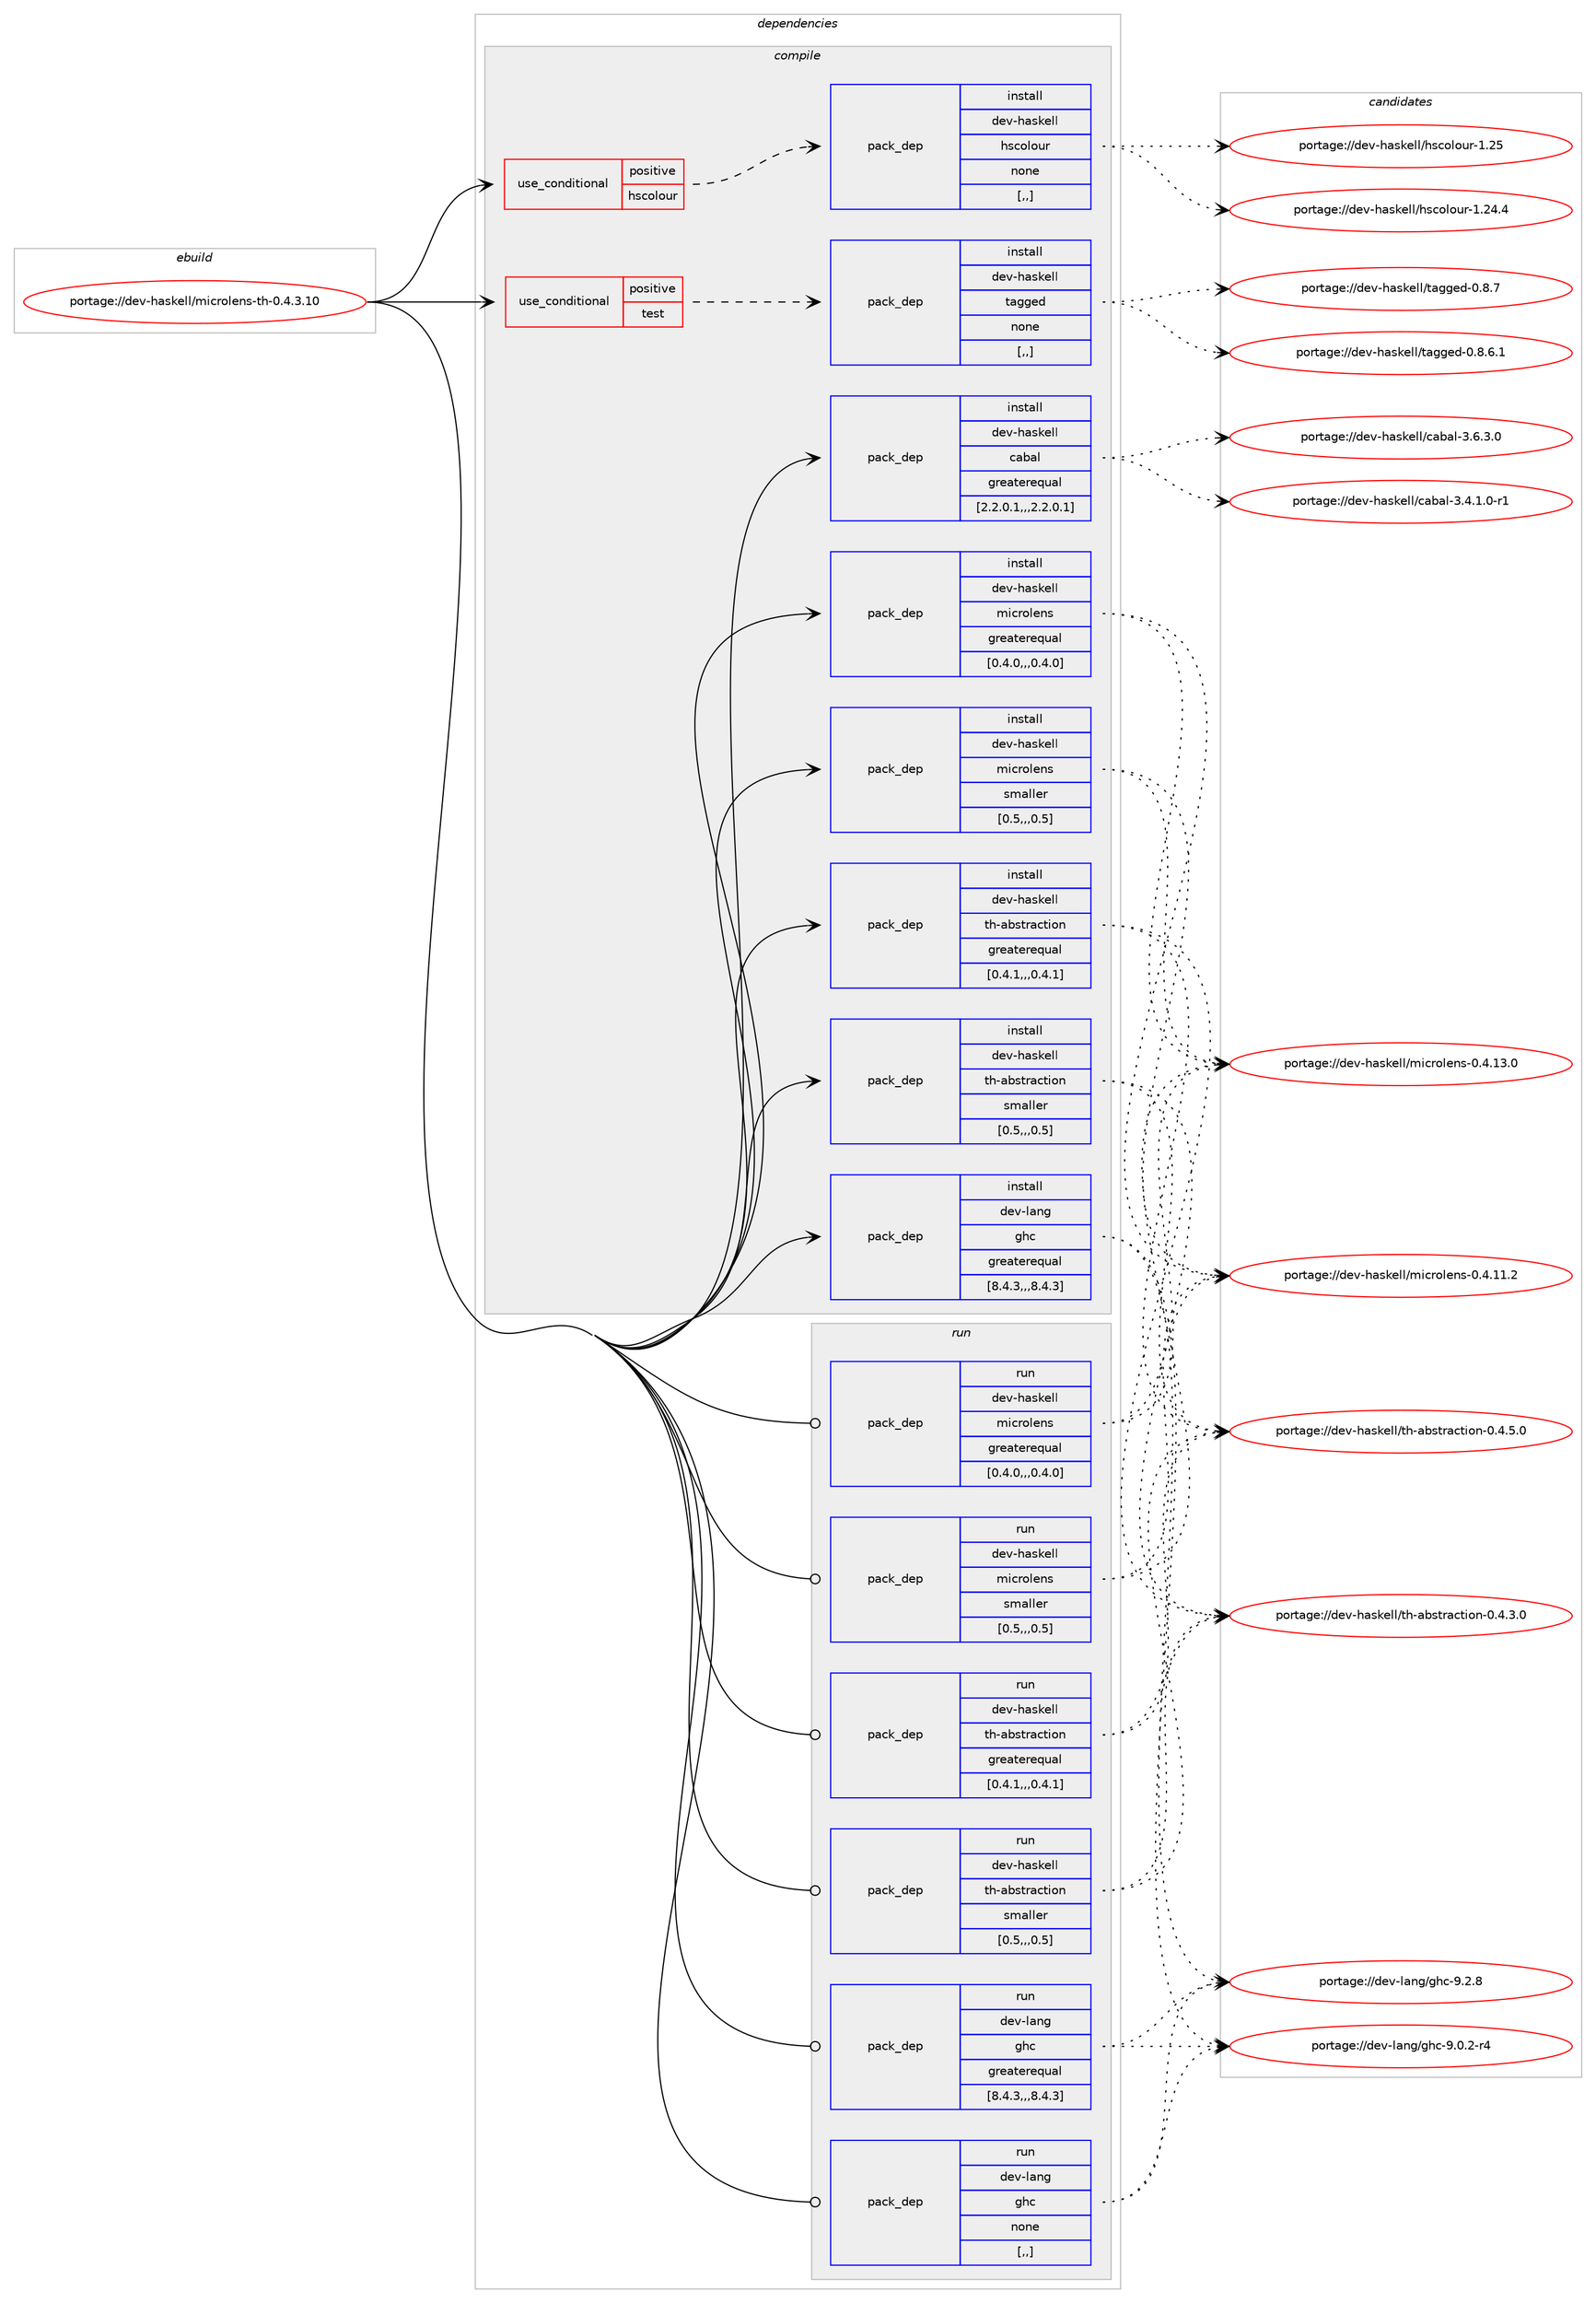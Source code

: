 digraph prolog {

# *************
# Graph options
# *************

newrank=true;
concentrate=true;
compound=true;
graph [rankdir=LR,fontname=Helvetica,fontsize=10,ranksep=1.5];#, ranksep=2.5, nodesep=0.2];
edge  [arrowhead=vee];
node  [fontname=Helvetica,fontsize=10];

# **********
# The ebuild
# **********

subgraph cluster_leftcol {
color=gray;
label=<<i>ebuild</i>>;
id [label="portage://dev-haskell/microlens-th-0.4.3.10", color=red, width=4, href="../dev-haskell/microlens-th-0.4.3.10.svg"];
}

# ****************
# The dependencies
# ****************

subgraph cluster_midcol {
color=gray;
label=<<i>dependencies</i>>;
subgraph cluster_compile {
fillcolor="#eeeeee";
style=filled;
label=<<i>compile</i>>;
subgraph cond150864 {
dependency578286 [label=<<TABLE BORDER="0" CELLBORDER="1" CELLSPACING="0" CELLPADDING="4"><TR><TD ROWSPAN="3" CELLPADDING="10">use_conditional</TD></TR><TR><TD>positive</TD></TR><TR><TD>hscolour</TD></TR></TABLE>>, shape=none, color=red];
subgraph pack422824 {
dependency578287 [label=<<TABLE BORDER="0" CELLBORDER="1" CELLSPACING="0" CELLPADDING="4" WIDTH="220"><TR><TD ROWSPAN="6" CELLPADDING="30">pack_dep</TD></TR><TR><TD WIDTH="110">install</TD></TR><TR><TD>dev-haskell</TD></TR><TR><TD>hscolour</TD></TR><TR><TD>none</TD></TR><TR><TD>[,,]</TD></TR></TABLE>>, shape=none, color=blue];
}
dependency578286:e -> dependency578287:w [weight=20,style="dashed",arrowhead="vee"];
}
id:e -> dependency578286:w [weight=20,style="solid",arrowhead="vee"];
subgraph cond150865 {
dependency578288 [label=<<TABLE BORDER="0" CELLBORDER="1" CELLSPACING="0" CELLPADDING="4"><TR><TD ROWSPAN="3" CELLPADDING="10">use_conditional</TD></TR><TR><TD>positive</TD></TR><TR><TD>test</TD></TR></TABLE>>, shape=none, color=red];
subgraph pack422825 {
dependency578289 [label=<<TABLE BORDER="0" CELLBORDER="1" CELLSPACING="0" CELLPADDING="4" WIDTH="220"><TR><TD ROWSPAN="6" CELLPADDING="30">pack_dep</TD></TR><TR><TD WIDTH="110">install</TD></TR><TR><TD>dev-haskell</TD></TR><TR><TD>tagged</TD></TR><TR><TD>none</TD></TR><TR><TD>[,,]</TD></TR></TABLE>>, shape=none, color=blue];
}
dependency578288:e -> dependency578289:w [weight=20,style="dashed",arrowhead="vee"];
}
id:e -> dependency578288:w [weight=20,style="solid",arrowhead="vee"];
subgraph pack422826 {
dependency578290 [label=<<TABLE BORDER="0" CELLBORDER="1" CELLSPACING="0" CELLPADDING="4" WIDTH="220"><TR><TD ROWSPAN="6" CELLPADDING="30">pack_dep</TD></TR><TR><TD WIDTH="110">install</TD></TR><TR><TD>dev-haskell</TD></TR><TR><TD>cabal</TD></TR><TR><TD>greaterequal</TD></TR><TR><TD>[2.2.0.1,,,2.2.0.1]</TD></TR></TABLE>>, shape=none, color=blue];
}
id:e -> dependency578290:w [weight=20,style="solid",arrowhead="vee"];
subgraph pack422827 {
dependency578291 [label=<<TABLE BORDER="0" CELLBORDER="1" CELLSPACING="0" CELLPADDING="4" WIDTH="220"><TR><TD ROWSPAN="6" CELLPADDING="30">pack_dep</TD></TR><TR><TD WIDTH="110">install</TD></TR><TR><TD>dev-haskell</TD></TR><TR><TD>microlens</TD></TR><TR><TD>greaterequal</TD></TR><TR><TD>[0.4.0,,,0.4.0]</TD></TR></TABLE>>, shape=none, color=blue];
}
id:e -> dependency578291:w [weight=20,style="solid",arrowhead="vee"];
subgraph pack422828 {
dependency578292 [label=<<TABLE BORDER="0" CELLBORDER="1" CELLSPACING="0" CELLPADDING="4" WIDTH="220"><TR><TD ROWSPAN="6" CELLPADDING="30">pack_dep</TD></TR><TR><TD WIDTH="110">install</TD></TR><TR><TD>dev-haskell</TD></TR><TR><TD>microlens</TD></TR><TR><TD>smaller</TD></TR><TR><TD>[0.5,,,0.5]</TD></TR></TABLE>>, shape=none, color=blue];
}
id:e -> dependency578292:w [weight=20,style="solid",arrowhead="vee"];
subgraph pack422829 {
dependency578293 [label=<<TABLE BORDER="0" CELLBORDER="1" CELLSPACING="0" CELLPADDING="4" WIDTH="220"><TR><TD ROWSPAN="6" CELLPADDING="30">pack_dep</TD></TR><TR><TD WIDTH="110">install</TD></TR><TR><TD>dev-haskell</TD></TR><TR><TD>th-abstraction</TD></TR><TR><TD>greaterequal</TD></TR><TR><TD>[0.4.1,,,0.4.1]</TD></TR></TABLE>>, shape=none, color=blue];
}
id:e -> dependency578293:w [weight=20,style="solid",arrowhead="vee"];
subgraph pack422830 {
dependency578294 [label=<<TABLE BORDER="0" CELLBORDER="1" CELLSPACING="0" CELLPADDING="4" WIDTH="220"><TR><TD ROWSPAN="6" CELLPADDING="30">pack_dep</TD></TR><TR><TD WIDTH="110">install</TD></TR><TR><TD>dev-haskell</TD></TR><TR><TD>th-abstraction</TD></TR><TR><TD>smaller</TD></TR><TR><TD>[0.5,,,0.5]</TD></TR></TABLE>>, shape=none, color=blue];
}
id:e -> dependency578294:w [weight=20,style="solid",arrowhead="vee"];
subgraph pack422831 {
dependency578295 [label=<<TABLE BORDER="0" CELLBORDER="1" CELLSPACING="0" CELLPADDING="4" WIDTH="220"><TR><TD ROWSPAN="6" CELLPADDING="30">pack_dep</TD></TR><TR><TD WIDTH="110">install</TD></TR><TR><TD>dev-lang</TD></TR><TR><TD>ghc</TD></TR><TR><TD>greaterequal</TD></TR><TR><TD>[8.4.3,,,8.4.3]</TD></TR></TABLE>>, shape=none, color=blue];
}
id:e -> dependency578295:w [weight=20,style="solid",arrowhead="vee"];
}
subgraph cluster_compileandrun {
fillcolor="#eeeeee";
style=filled;
label=<<i>compile and run</i>>;
}
subgraph cluster_run {
fillcolor="#eeeeee";
style=filled;
label=<<i>run</i>>;
subgraph pack422832 {
dependency578296 [label=<<TABLE BORDER="0" CELLBORDER="1" CELLSPACING="0" CELLPADDING="4" WIDTH="220"><TR><TD ROWSPAN="6" CELLPADDING="30">pack_dep</TD></TR><TR><TD WIDTH="110">run</TD></TR><TR><TD>dev-haskell</TD></TR><TR><TD>microlens</TD></TR><TR><TD>greaterequal</TD></TR><TR><TD>[0.4.0,,,0.4.0]</TD></TR></TABLE>>, shape=none, color=blue];
}
id:e -> dependency578296:w [weight=20,style="solid",arrowhead="odot"];
subgraph pack422833 {
dependency578297 [label=<<TABLE BORDER="0" CELLBORDER="1" CELLSPACING="0" CELLPADDING="4" WIDTH="220"><TR><TD ROWSPAN="6" CELLPADDING="30">pack_dep</TD></TR><TR><TD WIDTH="110">run</TD></TR><TR><TD>dev-haskell</TD></TR><TR><TD>microlens</TD></TR><TR><TD>smaller</TD></TR><TR><TD>[0.5,,,0.5]</TD></TR></TABLE>>, shape=none, color=blue];
}
id:e -> dependency578297:w [weight=20,style="solid",arrowhead="odot"];
subgraph pack422834 {
dependency578298 [label=<<TABLE BORDER="0" CELLBORDER="1" CELLSPACING="0" CELLPADDING="4" WIDTH="220"><TR><TD ROWSPAN="6" CELLPADDING="30">pack_dep</TD></TR><TR><TD WIDTH="110">run</TD></TR><TR><TD>dev-haskell</TD></TR><TR><TD>th-abstraction</TD></TR><TR><TD>greaterequal</TD></TR><TR><TD>[0.4.1,,,0.4.1]</TD></TR></TABLE>>, shape=none, color=blue];
}
id:e -> dependency578298:w [weight=20,style="solid",arrowhead="odot"];
subgraph pack422835 {
dependency578299 [label=<<TABLE BORDER="0" CELLBORDER="1" CELLSPACING="0" CELLPADDING="4" WIDTH="220"><TR><TD ROWSPAN="6" CELLPADDING="30">pack_dep</TD></TR><TR><TD WIDTH="110">run</TD></TR><TR><TD>dev-haskell</TD></TR><TR><TD>th-abstraction</TD></TR><TR><TD>smaller</TD></TR><TR><TD>[0.5,,,0.5]</TD></TR></TABLE>>, shape=none, color=blue];
}
id:e -> dependency578299:w [weight=20,style="solid",arrowhead="odot"];
subgraph pack422836 {
dependency578300 [label=<<TABLE BORDER="0" CELLBORDER="1" CELLSPACING="0" CELLPADDING="4" WIDTH="220"><TR><TD ROWSPAN="6" CELLPADDING="30">pack_dep</TD></TR><TR><TD WIDTH="110">run</TD></TR><TR><TD>dev-lang</TD></TR><TR><TD>ghc</TD></TR><TR><TD>greaterequal</TD></TR><TR><TD>[8.4.3,,,8.4.3]</TD></TR></TABLE>>, shape=none, color=blue];
}
id:e -> dependency578300:w [weight=20,style="solid",arrowhead="odot"];
subgraph pack422837 {
dependency578301 [label=<<TABLE BORDER="0" CELLBORDER="1" CELLSPACING="0" CELLPADDING="4" WIDTH="220"><TR><TD ROWSPAN="6" CELLPADDING="30">pack_dep</TD></TR><TR><TD WIDTH="110">run</TD></TR><TR><TD>dev-lang</TD></TR><TR><TD>ghc</TD></TR><TR><TD>none</TD></TR><TR><TD>[,,]</TD></TR></TABLE>>, shape=none, color=blue];
}
id:e -> dependency578301:w [weight=20,style="solid",arrowhead="odot"];
}
}

# **************
# The candidates
# **************

subgraph cluster_choices {
rank=same;
color=gray;
label=<<i>candidates</i>>;

subgraph choice422824 {
color=black;
nodesep=1;
choice100101118451049711510710110810847104115991111081111171144549465053 [label="portage://dev-haskell/hscolour-1.25", color=red, width=4,href="../dev-haskell/hscolour-1.25.svg"];
choice1001011184510497115107101108108471041159911110811111711445494650524652 [label="portage://dev-haskell/hscolour-1.24.4", color=red, width=4,href="../dev-haskell/hscolour-1.24.4.svg"];
dependency578287:e -> choice100101118451049711510710110810847104115991111081111171144549465053:w [style=dotted,weight="100"];
dependency578287:e -> choice1001011184510497115107101108108471041159911110811111711445494650524652:w [style=dotted,weight="100"];
}
subgraph choice422825 {
color=black;
nodesep=1;
choice10010111845104971151071011081084711697103103101100454846564655 [label="portage://dev-haskell/tagged-0.8.7", color=red, width=4,href="../dev-haskell/tagged-0.8.7.svg"];
choice100101118451049711510710110810847116971031031011004548465646544649 [label="portage://dev-haskell/tagged-0.8.6.1", color=red, width=4,href="../dev-haskell/tagged-0.8.6.1.svg"];
dependency578289:e -> choice10010111845104971151071011081084711697103103101100454846564655:w [style=dotted,weight="100"];
dependency578289:e -> choice100101118451049711510710110810847116971031031011004548465646544649:w [style=dotted,weight="100"];
}
subgraph choice422826 {
color=black;
nodesep=1;
choice100101118451049711510710110810847999798971084551465446514648 [label="portage://dev-haskell/cabal-3.6.3.0", color=red, width=4,href="../dev-haskell/cabal-3.6.3.0.svg"];
choice1001011184510497115107101108108479997989710845514652464946484511449 [label="portage://dev-haskell/cabal-3.4.1.0-r1", color=red, width=4,href="../dev-haskell/cabal-3.4.1.0-r1.svg"];
dependency578290:e -> choice100101118451049711510710110810847999798971084551465446514648:w [style=dotted,weight="100"];
dependency578290:e -> choice1001011184510497115107101108108479997989710845514652464946484511449:w [style=dotted,weight="100"];
}
subgraph choice422827 {
color=black;
nodesep=1;
choice10010111845104971151071011081084710910599114111108101110115454846524649514648 [label="portage://dev-haskell/microlens-0.4.13.0", color=red, width=4,href="../dev-haskell/microlens-0.4.13.0.svg"];
choice10010111845104971151071011081084710910599114111108101110115454846524649494650 [label="portage://dev-haskell/microlens-0.4.11.2", color=red, width=4,href="../dev-haskell/microlens-0.4.11.2.svg"];
dependency578291:e -> choice10010111845104971151071011081084710910599114111108101110115454846524649514648:w [style=dotted,weight="100"];
dependency578291:e -> choice10010111845104971151071011081084710910599114111108101110115454846524649494650:w [style=dotted,weight="100"];
}
subgraph choice422828 {
color=black;
nodesep=1;
choice10010111845104971151071011081084710910599114111108101110115454846524649514648 [label="portage://dev-haskell/microlens-0.4.13.0", color=red, width=4,href="../dev-haskell/microlens-0.4.13.0.svg"];
choice10010111845104971151071011081084710910599114111108101110115454846524649494650 [label="portage://dev-haskell/microlens-0.4.11.2", color=red, width=4,href="../dev-haskell/microlens-0.4.11.2.svg"];
dependency578292:e -> choice10010111845104971151071011081084710910599114111108101110115454846524649514648:w [style=dotted,weight="100"];
dependency578292:e -> choice10010111845104971151071011081084710910599114111108101110115454846524649494650:w [style=dotted,weight="100"];
}
subgraph choice422829 {
color=black;
nodesep=1;
choice10010111845104971151071011081084711610445979811511611497991161051111104548465246534648 [label="portage://dev-haskell/th-abstraction-0.4.5.0", color=red, width=4,href="../dev-haskell/th-abstraction-0.4.5.0.svg"];
choice10010111845104971151071011081084711610445979811511611497991161051111104548465246514648 [label="portage://dev-haskell/th-abstraction-0.4.3.0", color=red, width=4,href="../dev-haskell/th-abstraction-0.4.3.0.svg"];
dependency578293:e -> choice10010111845104971151071011081084711610445979811511611497991161051111104548465246534648:w [style=dotted,weight="100"];
dependency578293:e -> choice10010111845104971151071011081084711610445979811511611497991161051111104548465246514648:w [style=dotted,weight="100"];
}
subgraph choice422830 {
color=black;
nodesep=1;
choice10010111845104971151071011081084711610445979811511611497991161051111104548465246534648 [label="portage://dev-haskell/th-abstraction-0.4.5.0", color=red, width=4,href="../dev-haskell/th-abstraction-0.4.5.0.svg"];
choice10010111845104971151071011081084711610445979811511611497991161051111104548465246514648 [label="portage://dev-haskell/th-abstraction-0.4.3.0", color=red, width=4,href="../dev-haskell/th-abstraction-0.4.3.0.svg"];
dependency578294:e -> choice10010111845104971151071011081084711610445979811511611497991161051111104548465246534648:w [style=dotted,weight="100"];
dependency578294:e -> choice10010111845104971151071011081084711610445979811511611497991161051111104548465246514648:w [style=dotted,weight="100"];
}
subgraph choice422831 {
color=black;
nodesep=1;
choice10010111845108971101034710310499455746504656 [label="portage://dev-lang/ghc-9.2.8", color=red, width=4,href="../dev-lang/ghc-9.2.8.svg"];
choice100101118451089711010347103104994557464846504511452 [label="portage://dev-lang/ghc-9.0.2-r4", color=red, width=4,href="../dev-lang/ghc-9.0.2-r4.svg"];
dependency578295:e -> choice10010111845108971101034710310499455746504656:w [style=dotted,weight="100"];
dependency578295:e -> choice100101118451089711010347103104994557464846504511452:w [style=dotted,weight="100"];
}
subgraph choice422832 {
color=black;
nodesep=1;
choice10010111845104971151071011081084710910599114111108101110115454846524649514648 [label="portage://dev-haskell/microlens-0.4.13.0", color=red, width=4,href="../dev-haskell/microlens-0.4.13.0.svg"];
choice10010111845104971151071011081084710910599114111108101110115454846524649494650 [label="portage://dev-haskell/microlens-0.4.11.2", color=red, width=4,href="../dev-haskell/microlens-0.4.11.2.svg"];
dependency578296:e -> choice10010111845104971151071011081084710910599114111108101110115454846524649514648:w [style=dotted,weight="100"];
dependency578296:e -> choice10010111845104971151071011081084710910599114111108101110115454846524649494650:w [style=dotted,weight="100"];
}
subgraph choice422833 {
color=black;
nodesep=1;
choice10010111845104971151071011081084710910599114111108101110115454846524649514648 [label="portage://dev-haskell/microlens-0.4.13.0", color=red, width=4,href="../dev-haskell/microlens-0.4.13.0.svg"];
choice10010111845104971151071011081084710910599114111108101110115454846524649494650 [label="portage://dev-haskell/microlens-0.4.11.2", color=red, width=4,href="../dev-haskell/microlens-0.4.11.2.svg"];
dependency578297:e -> choice10010111845104971151071011081084710910599114111108101110115454846524649514648:w [style=dotted,weight="100"];
dependency578297:e -> choice10010111845104971151071011081084710910599114111108101110115454846524649494650:w [style=dotted,weight="100"];
}
subgraph choice422834 {
color=black;
nodesep=1;
choice10010111845104971151071011081084711610445979811511611497991161051111104548465246534648 [label="portage://dev-haskell/th-abstraction-0.4.5.0", color=red, width=4,href="../dev-haskell/th-abstraction-0.4.5.0.svg"];
choice10010111845104971151071011081084711610445979811511611497991161051111104548465246514648 [label="portage://dev-haskell/th-abstraction-0.4.3.0", color=red, width=4,href="../dev-haskell/th-abstraction-0.4.3.0.svg"];
dependency578298:e -> choice10010111845104971151071011081084711610445979811511611497991161051111104548465246534648:w [style=dotted,weight="100"];
dependency578298:e -> choice10010111845104971151071011081084711610445979811511611497991161051111104548465246514648:w [style=dotted,weight="100"];
}
subgraph choice422835 {
color=black;
nodesep=1;
choice10010111845104971151071011081084711610445979811511611497991161051111104548465246534648 [label="portage://dev-haskell/th-abstraction-0.4.5.0", color=red, width=4,href="../dev-haskell/th-abstraction-0.4.5.0.svg"];
choice10010111845104971151071011081084711610445979811511611497991161051111104548465246514648 [label="portage://dev-haskell/th-abstraction-0.4.3.0", color=red, width=4,href="../dev-haskell/th-abstraction-0.4.3.0.svg"];
dependency578299:e -> choice10010111845104971151071011081084711610445979811511611497991161051111104548465246534648:w [style=dotted,weight="100"];
dependency578299:e -> choice10010111845104971151071011081084711610445979811511611497991161051111104548465246514648:w [style=dotted,weight="100"];
}
subgraph choice422836 {
color=black;
nodesep=1;
choice10010111845108971101034710310499455746504656 [label="portage://dev-lang/ghc-9.2.8", color=red, width=4,href="../dev-lang/ghc-9.2.8.svg"];
choice100101118451089711010347103104994557464846504511452 [label="portage://dev-lang/ghc-9.0.2-r4", color=red, width=4,href="../dev-lang/ghc-9.0.2-r4.svg"];
dependency578300:e -> choice10010111845108971101034710310499455746504656:w [style=dotted,weight="100"];
dependency578300:e -> choice100101118451089711010347103104994557464846504511452:w [style=dotted,weight="100"];
}
subgraph choice422837 {
color=black;
nodesep=1;
choice10010111845108971101034710310499455746504656 [label="portage://dev-lang/ghc-9.2.8", color=red, width=4,href="../dev-lang/ghc-9.2.8.svg"];
choice100101118451089711010347103104994557464846504511452 [label="portage://dev-lang/ghc-9.0.2-r4", color=red, width=4,href="../dev-lang/ghc-9.0.2-r4.svg"];
dependency578301:e -> choice10010111845108971101034710310499455746504656:w [style=dotted,weight="100"];
dependency578301:e -> choice100101118451089711010347103104994557464846504511452:w [style=dotted,weight="100"];
}
}

}
